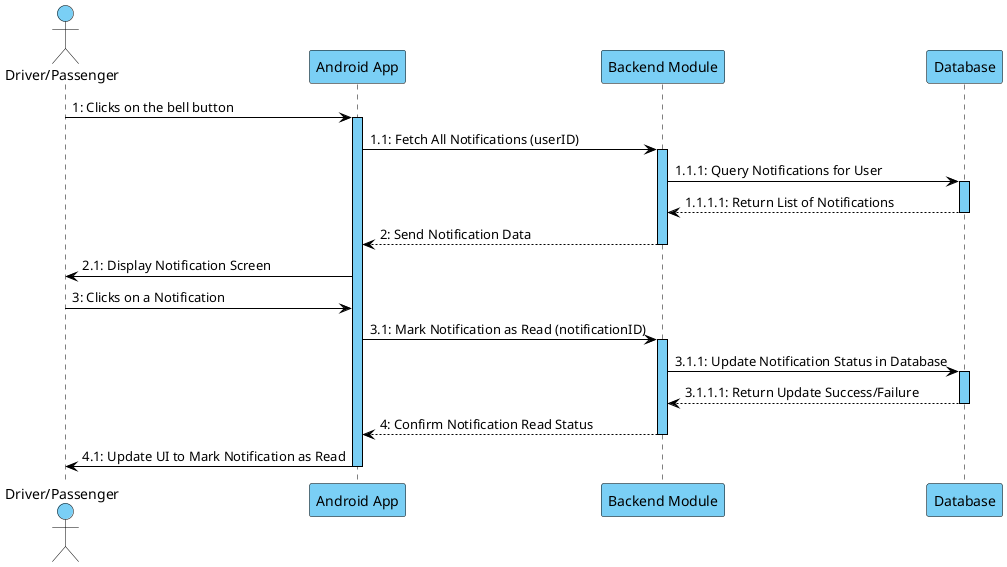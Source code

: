 @startuml ViewAllNotificationsSequenceDiagram
skinparam BackgroundColor #ffffff
skinparam sequence {
    LifeLineBorderColor #000000
    LifeLineBackgroundColor #7acff5
    ParticipantBackgroundColor #7acff5
    ParticipantBorderColor #000000
    ActorBackgroundColor #7acff5
    ActorBorderColor #000000
    ArrowColor #000000
    SequenceBoxBackgroundColor #7acff5
}

actor "Driver/Passenger" as User
participant "Android App" as App
participant "Backend Module" as Backend
participant "Database" as DB

User -> App : 1: Clicks on the bell button
activate App

App -> Backend : 1.1: Fetch All Notifications (userID)
activate Backend

Backend -> DB : 1.1.1: Query Notifications for User
activate DB
DB --> Backend : 1.1.1.1: Return List of Notifications
deactivate DB

Backend --> App : 2: Send Notification Data
deactivate Backend

App -> User : 2.1: Display Notification Screen

User -> App : 3: Clicks on a Notification
App -> Backend : 3.1: Mark Notification as Read (notificationID)
activate Backend

Backend -> DB : 3.1.1: Update Notification Status in Database
activate DB
DB --> Backend : 3.1.1.1: Return Update Success/Failure
deactivate DB

Backend --> App : 4: Confirm Notification Read Status
deactivate Backend

App -> User : 4.1: Update UI to Mark Notification as Read

deactivate App

@enduml
